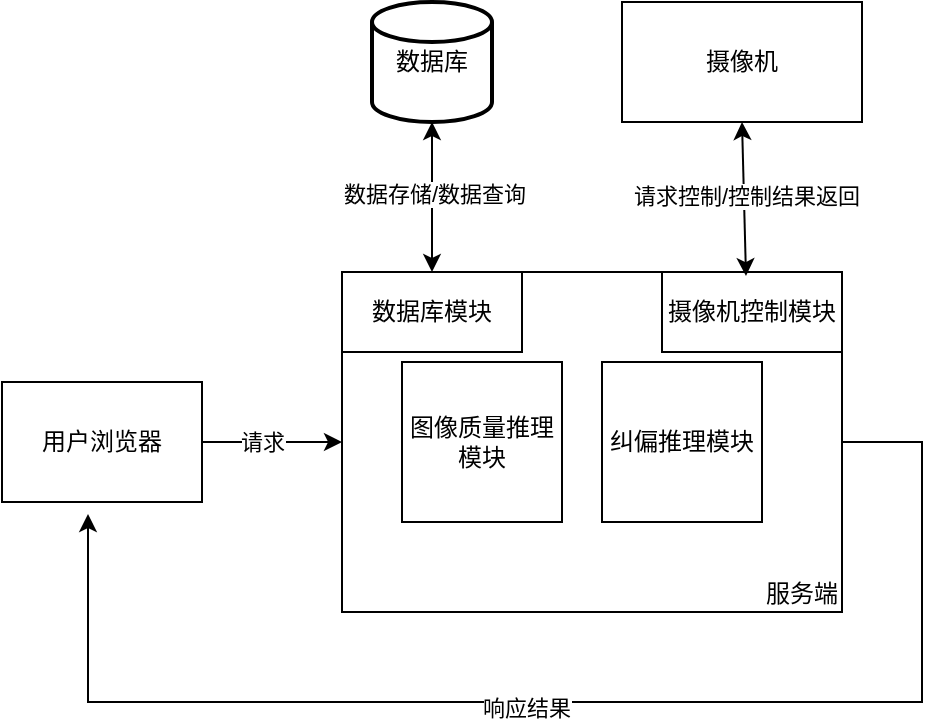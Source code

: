 <mxfile version="24.4.3" type="github">
  <diagram name="第 1 页" id="RA2dW2QIf4sX7xkVH5Dw">
    <mxGraphModel dx="1194" dy="731" grid="1" gridSize="10" guides="1" tooltips="1" connect="1" arrows="1" fold="1" page="1" pageScale="1" pageWidth="827" pageHeight="1169" math="0" shadow="0">
      <root>
        <mxCell id="0" />
        <mxCell id="1" parent="0" />
        <mxCell id="c4xiFc3Pp5Zp70a9VGpr-1" value="用户浏览器" style="rounded=0;whiteSpace=wrap;html=1;" vertex="1" parent="1">
          <mxGeometry x="60" y="320" width="100" height="60" as="geometry" />
        </mxCell>
        <mxCell id="c4xiFc3Pp5Zp70a9VGpr-2" value="服务端" style="rounded=0;whiteSpace=wrap;html=1;align=right;verticalAlign=bottom;" vertex="1" parent="1">
          <mxGeometry x="230" y="265" width="250" height="170" as="geometry" />
        </mxCell>
        <mxCell id="c4xiFc3Pp5Zp70a9VGpr-3" value="纠偏推理模块" style="whiteSpace=wrap;html=1;aspect=fixed;align=center;" vertex="1" parent="1">
          <mxGeometry x="360" y="310" width="80" height="80" as="geometry" />
        </mxCell>
        <mxCell id="c4xiFc3Pp5Zp70a9VGpr-4" value="摄像机控制模块" style="rounded=0;whiteSpace=wrap;html=1;" vertex="1" parent="1">
          <mxGeometry x="390" y="265" width="90" height="40" as="geometry" />
        </mxCell>
        <mxCell id="c4xiFc3Pp5Zp70a9VGpr-5" value="图像质量推理模块" style="rounded=0;whiteSpace=wrap;html=1;" vertex="1" parent="1">
          <mxGeometry x="260" y="310" width="80" height="80" as="geometry" />
        </mxCell>
        <mxCell id="c4xiFc3Pp5Zp70a9VGpr-7" value="" style="endArrow=classic;html=1;rounded=0;exitX=1;exitY=0.5;exitDx=0;exitDy=0;entryX=0;entryY=0.5;entryDx=0;entryDy=0;" edge="1" parent="1" source="c4xiFc3Pp5Zp70a9VGpr-1" target="c4xiFc3Pp5Zp70a9VGpr-2">
          <mxGeometry width="50" height="50" relative="1" as="geometry">
            <mxPoint x="390" y="430" as="sourcePoint" />
            <mxPoint x="440" y="380" as="targetPoint" />
          </mxGeometry>
        </mxCell>
        <mxCell id="c4xiFc3Pp5Zp70a9VGpr-8" value="请求" style="edgeLabel;html=1;align=center;verticalAlign=middle;resizable=0;points=[];" vertex="1" connectable="0" parent="c4xiFc3Pp5Zp70a9VGpr-7">
          <mxGeometry x="-0.343" relative="1" as="geometry">
            <mxPoint x="7" as="offset" />
          </mxGeometry>
        </mxCell>
        <mxCell id="c4xiFc3Pp5Zp70a9VGpr-11" value="" style="endArrow=classic;html=1;rounded=0;exitX=1;exitY=0.5;exitDx=0;exitDy=0;entryX=0.43;entryY=1.1;entryDx=0;entryDy=0;entryPerimeter=0;" edge="1" parent="1" source="c4xiFc3Pp5Zp70a9VGpr-2" target="c4xiFc3Pp5Zp70a9VGpr-1">
          <mxGeometry width="50" height="50" relative="1" as="geometry">
            <mxPoint x="390" y="430" as="sourcePoint" />
            <mxPoint x="50" y="480" as="targetPoint" />
            <Array as="points">
              <mxPoint x="520" y="350" />
              <mxPoint x="520" y="480" />
              <mxPoint x="103" y="480" />
            </Array>
          </mxGeometry>
        </mxCell>
        <mxCell id="c4xiFc3Pp5Zp70a9VGpr-14" value="响应结果" style="edgeLabel;html=1;align=center;verticalAlign=middle;resizable=0;points=[];" vertex="1" connectable="0" parent="c4xiFc3Pp5Zp70a9VGpr-11">
          <mxGeometry x="0.081" y="3" relative="1" as="geometry">
            <mxPoint as="offset" />
          </mxGeometry>
        </mxCell>
        <mxCell id="c4xiFc3Pp5Zp70a9VGpr-18" value="" style="endArrow=classic;startArrow=classic;html=1;rounded=0;entryX=0.5;entryY=1;entryDx=0;entryDy=0;exitX=0.5;exitY=0;exitDx=0;exitDy=0;" edge="1" parent="1" source="c4xiFc3Pp5Zp70a9VGpr-27">
          <mxGeometry width="50" height="50" relative="1" as="geometry">
            <mxPoint x="390" y="430" as="sourcePoint" />
            <mxPoint x="275" y="190" as="targetPoint" />
          </mxGeometry>
        </mxCell>
        <mxCell id="c4xiFc3Pp5Zp70a9VGpr-20" value="数据存储/数据查询" style="edgeLabel;html=1;align=center;verticalAlign=middle;resizable=0;points=[];" vertex="1" connectable="0" parent="c4xiFc3Pp5Zp70a9VGpr-18">
          <mxGeometry x="0.04" y="-1" relative="1" as="geometry">
            <mxPoint as="offset" />
          </mxGeometry>
        </mxCell>
        <mxCell id="c4xiFc3Pp5Zp70a9VGpr-21" value="摄像机" style="rounded=0;whiteSpace=wrap;html=1;" vertex="1" parent="1">
          <mxGeometry x="370" y="130" width="120" height="60" as="geometry" />
        </mxCell>
        <mxCell id="c4xiFc3Pp5Zp70a9VGpr-24" value="" style="endArrow=classic;startArrow=classic;html=1;rounded=0;entryX=0.5;entryY=1;entryDx=0;entryDy=0;exitX=0.808;exitY=0.012;exitDx=0;exitDy=0;exitPerimeter=0;" edge="1" parent="1" source="c4xiFc3Pp5Zp70a9VGpr-2" target="c4xiFc3Pp5Zp70a9VGpr-21">
          <mxGeometry width="50" height="50" relative="1" as="geometry">
            <mxPoint x="430" y="260" as="sourcePoint" />
            <mxPoint x="440" y="380" as="targetPoint" />
          </mxGeometry>
        </mxCell>
        <mxCell id="c4xiFc3Pp5Zp70a9VGpr-28" value="请求控制/控制结果返回" style="edgeLabel;html=1;align=center;verticalAlign=middle;resizable=0;points=[];" vertex="1" connectable="0" parent="c4xiFc3Pp5Zp70a9VGpr-24">
          <mxGeometry x="0.039" y="-1" relative="1" as="geometry">
            <mxPoint as="offset" />
          </mxGeometry>
        </mxCell>
        <mxCell id="c4xiFc3Pp5Zp70a9VGpr-27" value="数据库模块" style="rounded=0;whiteSpace=wrap;html=1;" vertex="1" parent="1">
          <mxGeometry x="230" y="265" width="90" height="40" as="geometry" />
        </mxCell>
        <mxCell id="c4xiFc3Pp5Zp70a9VGpr-29" value="数据库" style="strokeWidth=2;html=1;shape=mxgraph.flowchart.database;whiteSpace=wrap;" vertex="1" parent="1">
          <mxGeometry x="245" y="130" width="60" height="60" as="geometry" />
        </mxCell>
      </root>
    </mxGraphModel>
  </diagram>
</mxfile>
